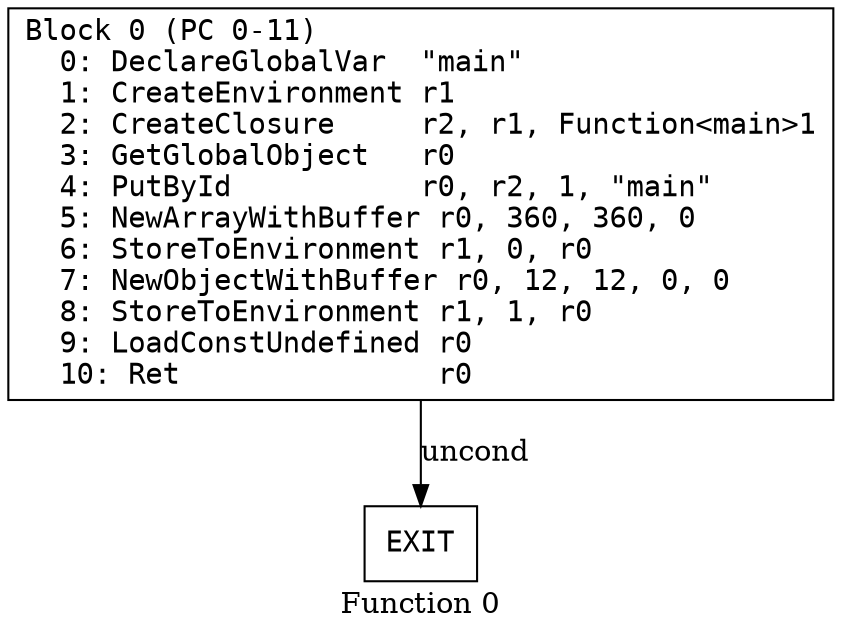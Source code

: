 // Function 0 from array_constants_v90
// Generated from data/array_constants_v90.dot

digraph {
  rankdir=TB;
  node [shape=box, fontname="monospace"];

  label = "Function 0";
  style = filled;
  color = lightgrey;

  f0_n0 [ label = "Block 0 (PC 0-11)\l  0: DeclareGlobalVar  \"main\"\l  1: CreateEnvironment r1\l  2: CreateClosure     r2, r1, Function<main>1\l  3: GetGlobalObject   r0\l  4: PutById           r0, r2, 1, \"main\"\l  5: NewArrayWithBuffer r0, 360, 360, 0\l  6: StoreToEnvironment r1, 0, r0\l  7: NewObjectWithBuffer r0, 12, 12, 0, 0\l  8: StoreToEnvironment r1, 1, r0\l  9: LoadConstUndefined r0\l  10: Ret               r0\l" ]
  f0_n1 [ label = "EXIT" ]

  f0_n0 -> f0_n1 [label="uncond"]
}
